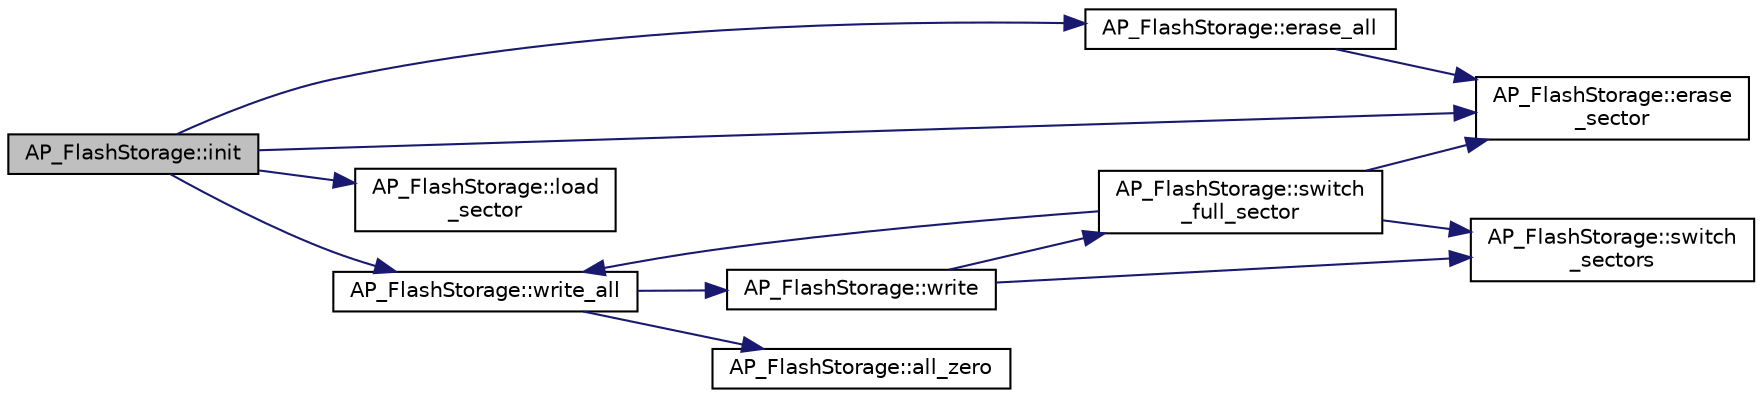 digraph "AP_FlashStorage::init"
{
 // INTERACTIVE_SVG=YES
  edge [fontname="Helvetica",fontsize="10",labelfontname="Helvetica",labelfontsize="10"];
  node [fontname="Helvetica",fontsize="10",shape=record];
  rankdir="LR";
  Node1 [label="AP_FlashStorage::init",height=0.2,width=0.4,color="black", fillcolor="grey75", style="filled", fontcolor="black"];
  Node1 -> Node2 [color="midnightblue",fontsize="10",style="solid",fontname="Helvetica"];
  Node2 [label="AP_FlashStorage::erase_all",height=0.2,width=0.4,color="black", fillcolor="white", style="filled",URL="$classAP__FlashStorage.html#a52941ea1e8855441fff7b664203b108a"];
  Node2 -> Node3 [color="midnightblue",fontsize="10",style="solid",fontname="Helvetica"];
  Node3 [label="AP_FlashStorage::erase\l_sector",height=0.2,width=0.4,color="black", fillcolor="white", style="filled",URL="$classAP__FlashStorage.html#aa66f357c6838db0d13a163617e60f59c"];
  Node1 -> Node4 [color="midnightblue",fontsize="10",style="solid",fontname="Helvetica"];
  Node4 [label="AP_FlashStorage::load\l_sector",height=0.2,width=0.4,color="black", fillcolor="white", style="filled",URL="$classAP__FlashStorage.html#ae12ba34e089d3e30f1f16a1b7c8a11c7"];
  Node1 -> Node5 [color="midnightblue",fontsize="10",style="solid",fontname="Helvetica"];
  Node5 [label="AP_FlashStorage::write_all",height=0.2,width=0.4,color="black", fillcolor="white", style="filled",URL="$classAP__FlashStorage.html#a583ab6eb8d0903174321272fc3c39f5d"];
  Node5 -> Node6 [color="midnightblue",fontsize="10",style="solid",fontname="Helvetica"];
  Node6 [label="AP_FlashStorage::all_zero",height=0.2,width=0.4,color="black", fillcolor="white", style="filled",URL="$classAP__FlashStorage.html#a6877daae6e6716aa5fc06d919b609bd8"];
  Node5 -> Node7 [color="midnightblue",fontsize="10",style="solid",fontname="Helvetica"];
  Node7 [label="AP_FlashStorage::write",height=0.2,width=0.4,color="black", fillcolor="white", style="filled",URL="$classAP__FlashStorage.html#a0b06f85f5d21e01e5b2d76194bd8a075"];
  Node7 -> Node8 [color="midnightblue",fontsize="10",style="solid",fontname="Helvetica"];
  Node8 [label="AP_FlashStorage::switch\l_sectors",height=0.2,width=0.4,color="black", fillcolor="white", style="filled",URL="$classAP__FlashStorage.html#a54f94604b92feaef993d8e1558878843"];
  Node7 -> Node9 [color="midnightblue",fontsize="10",style="solid",fontname="Helvetica"];
  Node9 [label="AP_FlashStorage::switch\l_full_sector",height=0.2,width=0.4,color="black", fillcolor="white", style="filled",URL="$classAP__FlashStorage.html#a0f1fcc2a684940d96a9288c104afc98d"];
  Node9 -> Node5 [color="midnightblue",fontsize="10",style="solid",fontname="Helvetica"];
  Node9 -> Node3 [color="midnightblue",fontsize="10",style="solid",fontname="Helvetica"];
  Node9 -> Node8 [color="midnightblue",fontsize="10",style="solid",fontname="Helvetica"];
  Node1 -> Node3 [color="midnightblue",fontsize="10",style="solid",fontname="Helvetica"];
}

